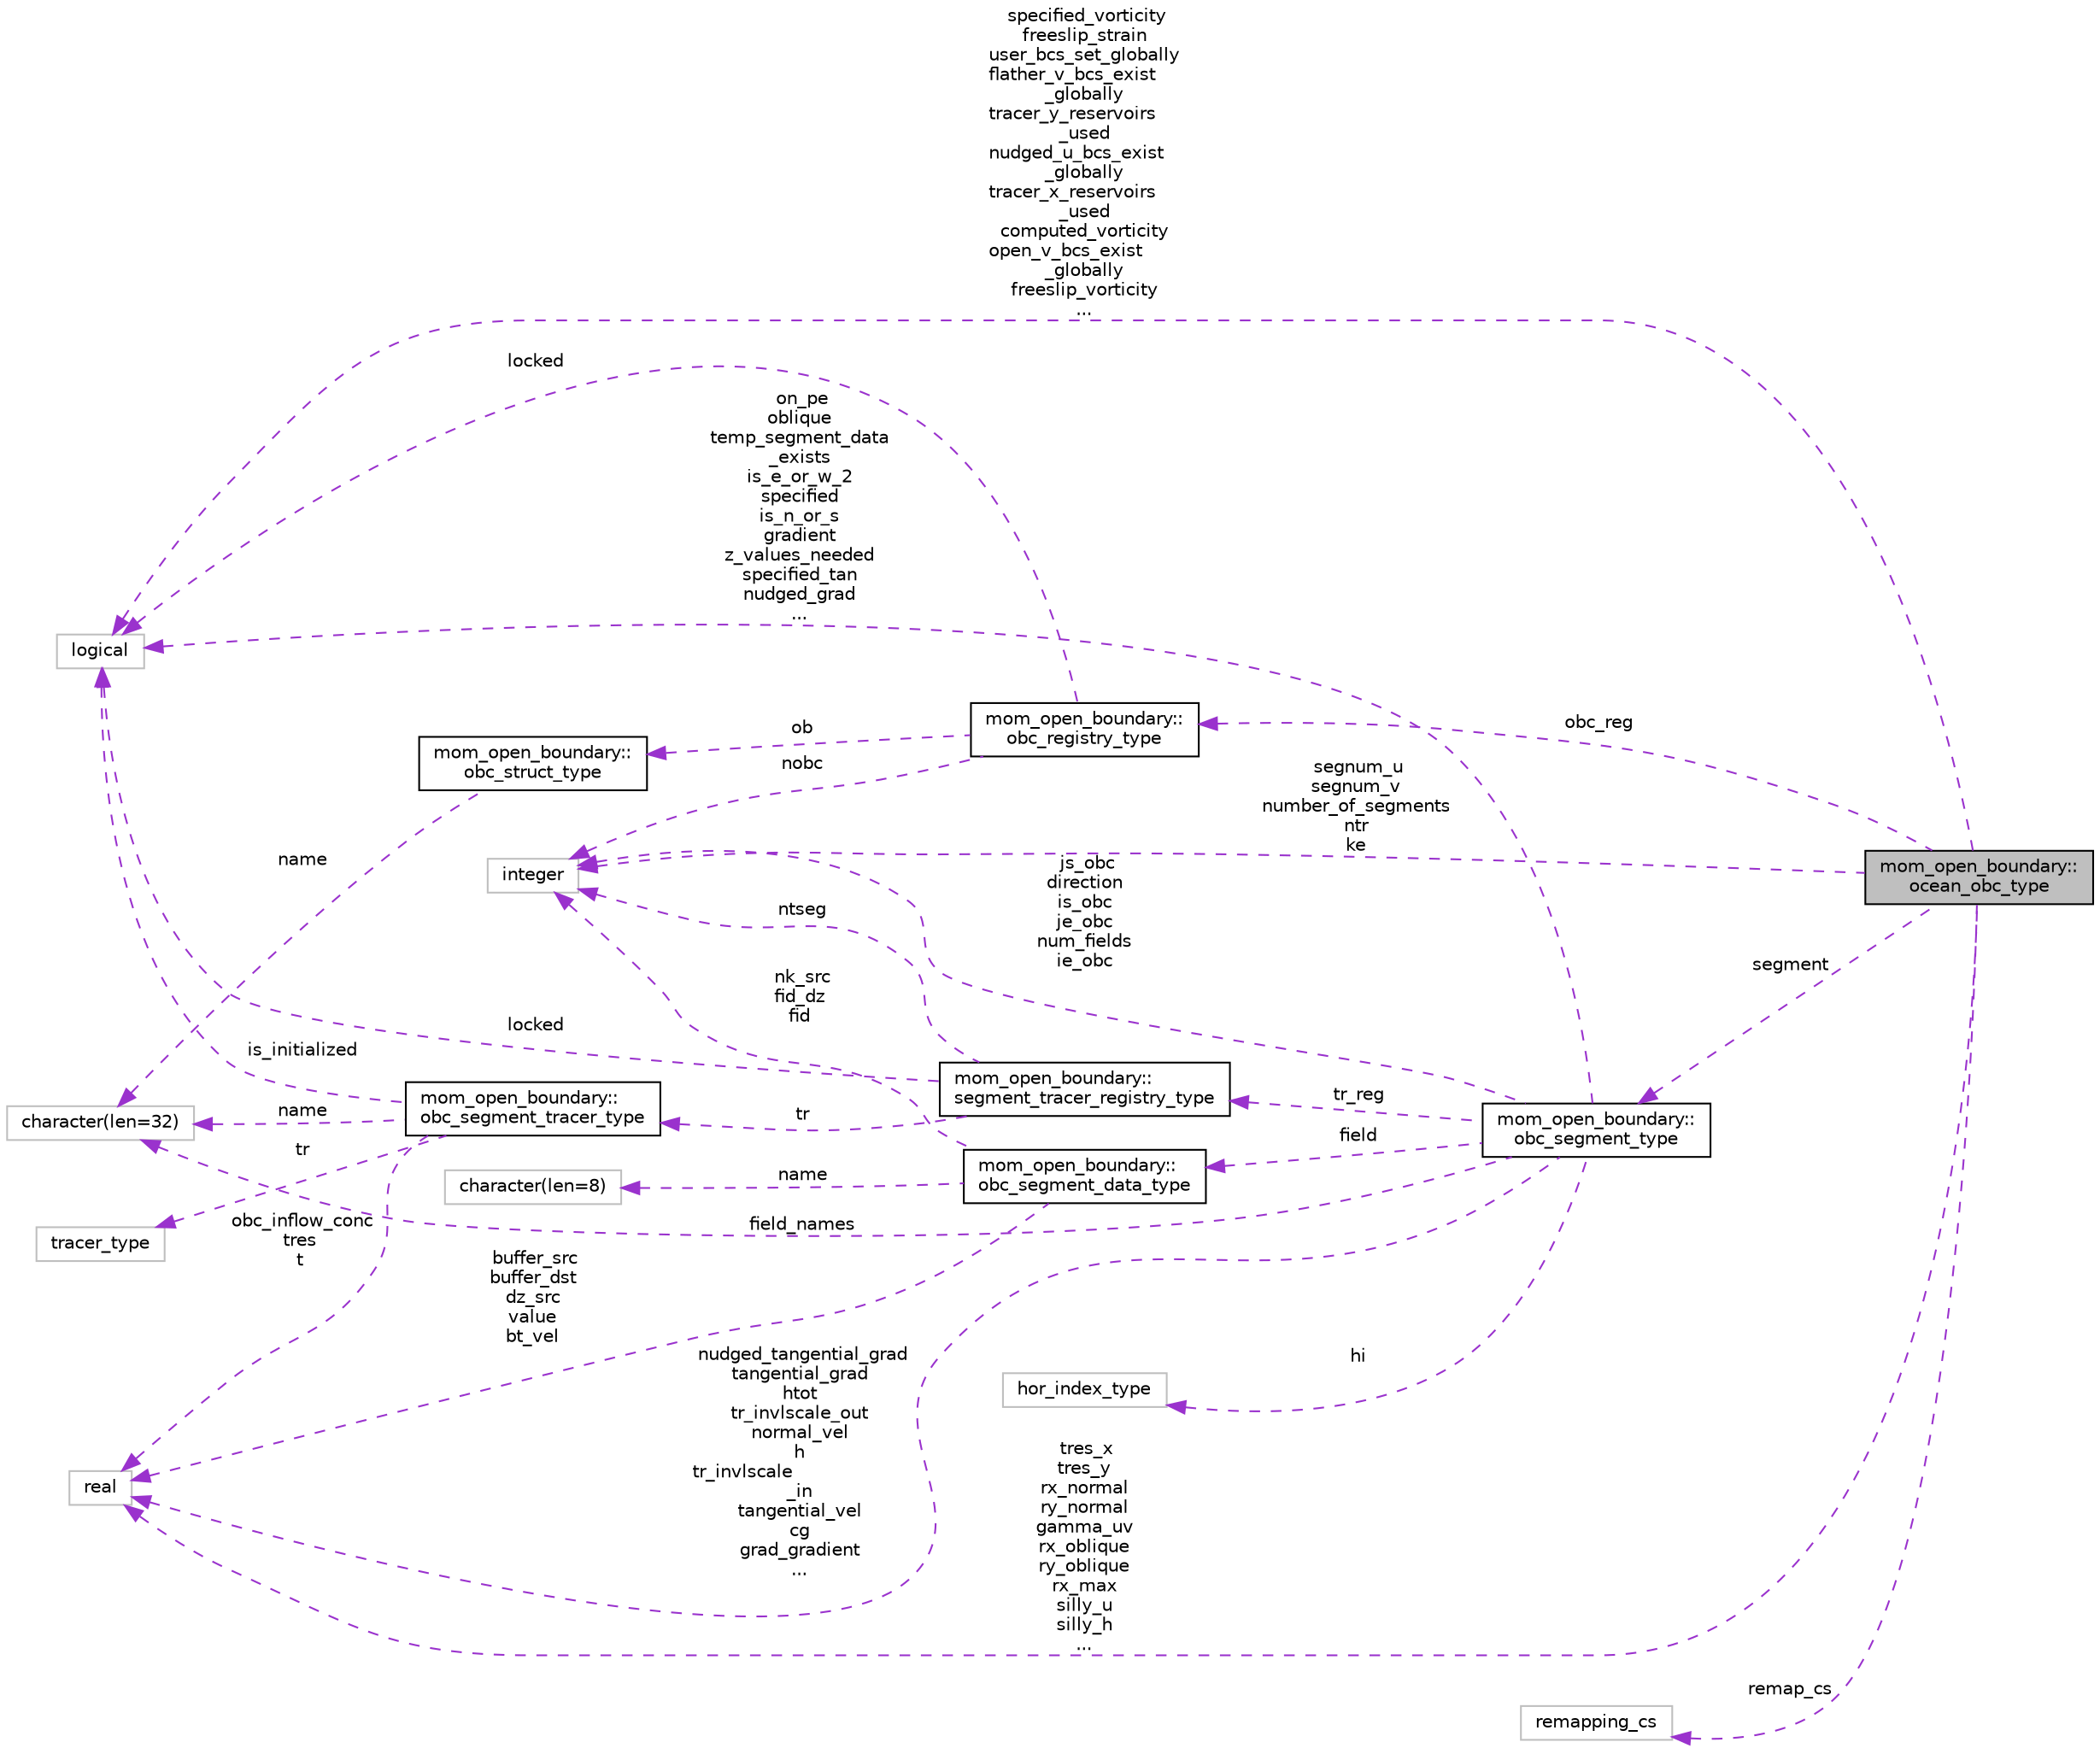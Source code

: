 digraph "mom_open_boundary::ocean_obc_type"
{
 // INTERACTIVE_SVG=YES
 // LATEX_PDF_SIZE
  edge [fontname="Helvetica",fontsize="10",labelfontname="Helvetica",labelfontsize="10"];
  node [fontname="Helvetica",fontsize="10",shape=record];
  rankdir="LR";
  Node1 [label="mom_open_boundary::\locean_obc_type",height=0.2,width=0.4,color="black", fillcolor="grey75", style="filled", fontcolor="black",tooltip="Open-boundary data."];
  Node2 -> Node1 [dir="back",color="darkorchid3",fontsize="10",style="dashed",label=" obc_reg" ,fontname="Helvetica"];
  Node2 [label="mom_open_boundary::\lobc_registry_type",height=0.2,width=0.4,color="black", fillcolor="white", style="filled",URL="$structmom__open__boundary_1_1obc__registry__type.html",tooltip="Type to carry basic OBC information needed for updating values."];
  Node3 -> Node2 [dir="back",color="darkorchid3",fontsize="10",style="dashed",label=" locked" ,fontname="Helvetica"];
  Node3 [label="logical",height=0.2,width=0.4,color="grey75", fillcolor="white", style="filled",tooltip=" "];
  Node4 -> Node2 [dir="back",color="darkorchid3",fontsize="10",style="dashed",label=" ob" ,fontname="Helvetica"];
  Node4 [label="mom_open_boundary::\lobc_struct_type",height=0.2,width=0.4,color="black", fillcolor="white", style="filled",URL="$structmom__open__boundary_1_1obc__struct__type.html",tooltip="Type to carry something (what] for the OBC registry."];
  Node5 -> Node4 [dir="back",color="darkorchid3",fontsize="10",style="dashed",label=" name" ,fontname="Helvetica"];
  Node5 [label="character(len=32)",height=0.2,width=0.4,color="grey75", fillcolor="white", style="filled",tooltip=" "];
  Node6 -> Node2 [dir="back",color="darkorchid3",fontsize="10",style="dashed",label=" nobc" ,fontname="Helvetica"];
  Node6 [label="integer",height=0.2,width=0.4,color="grey75", fillcolor="white", style="filled",tooltip=" "];
  Node3 -> Node1 [dir="back",color="darkorchid3",fontsize="10",style="dashed",label=" specified_vorticity\nfreeslip_strain\nuser_bcs_set_globally\nflather_v_bcs_exist\l_globally\ntracer_y_reservoirs\l_used\nnudged_u_bcs_exist\l_globally\ntracer_x_reservoirs\l_used\ncomputed_vorticity\nopen_v_bcs_exist\l_globally\nfreeslip_vorticity\n..." ,fontname="Helvetica"];
  Node7 -> Node1 [dir="back",color="darkorchid3",fontsize="10",style="dashed",label=" remap_cs" ,fontname="Helvetica"];
  Node7 [label="remapping_cs",height=0.2,width=0.4,color="grey75", fillcolor="white", style="filled",tooltip=" "];
  Node8 -> Node1 [dir="back",color="darkorchid3",fontsize="10",style="dashed",label=" segment" ,fontname="Helvetica"];
  Node8 [label="mom_open_boundary::\lobc_segment_type",height=0.2,width=0.4,color="black", fillcolor="white", style="filled",URL="$structmom__open__boundary_1_1obc__segment__type.html",tooltip="Open boundary segment data structure."];
  Node3 -> Node8 [dir="back",color="darkorchid3",fontsize="10",style="dashed",label=" on_pe\noblique\ntemp_segment_data\l_exists\nis_e_or_w_2\nspecified\nis_n_or_s\ngradient\nz_values_needed\nspecified_tan\nnudged_grad\n..." ,fontname="Helvetica"];
  Node9 -> Node8 [dir="back",color="darkorchid3",fontsize="10",style="dashed",label=" field" ,fontname="Helvetica"];
  Node9 [label="mom_open_boundary::\lobc_segment_data_type",height=0.2,width=0.4,color="black", fillcolor="white", style="filled",URL="$structmom__open__boundary_1_1obc__segment__data__type.html",tooltip="Open boundary segment data from files (mostly)."];
  Node10 -> Node9 [dir="back",color="darkorchid3",fontsize="10",style="dashed",label=" name" ,fontname="Helvetica"];
  Node10 [label="character(len=8)",height=0.2,width=0.4,color="grey75", fillcolor="white", style="filled",tooltip=" "];
  Node11 -> Node9 [dir="back",color="darkorchid3",fontsize="10",style="dashed",label=" buffer_src\nbuffer_dst\ndz_src\nvalue\nbt_vel" ,fontname="Helvetica"];
  Node11 [label="real",height=0.2,width=0.4,color="grey75", fillcolor="white", style="filled",tooltip=" "];
  Node6 -> Node9 [dir="back",color="darkorchid3",fontsize="10",style="dashed",label=" nk_src\nfid_dz\nfid" ,fontname="Helvetica"];
  Node5 -> Node8 [dir="back",color="darkorchid3",fontsize="10",style="dashed",label=" field_names" ,fontname="Helvetica"];
  Node11 -> Node8 [dir="back",color="darkorchid3",fontsize="10",style="dashed",label=" nudged_tangential_grad\ntangential_grad\nhtot\ntr_invlscale_out\nnormal_vel\nh\ntr_invlscale\l_in\ntangential_vel\ncg\ngrad_gradient\n..." ,fontname="Helvetica"];
  Node6 -> Node8 [dir="back",color="darkorchid3",fontsize="10",style="dashed",label=" js_obc\ndirection\nis_obc\nje_obc\nnum_fields\nie_obc" ,fontname="Helvetica"];
  Node12 -> Node8 [dir="back",color="darkorchid3",fontsize="10",style="dashed",label=" hi" ,fontname="Helvetica"];
  Node12 [label="hor_index_type",height=0.2,width=0.4,color="grey75", fillcolor="white", style="filled",tooltip=" "];
  Node13 -> Node8 [dir="back",color="darkorchid3",fontsize="10",style="dashed",label=" tr_reg" ,fontname="Helvetica"];
  Node13 [label="mom_open_boundary::\lsegment_tracer_registry_type",height=0.2,width=0.4,color="black", fillcolor="white", style="filled",URL="$structmom__open__boundary_1_1segment__tracer__registry__type.html",tooltip="Registry type for tracers on segments."];
  Node3 -> Node13 [dir="back",color="darkorchid3",fontsize="10",style="dashed",label=" locked" ,fontname="Helvetica"];
  Node14 -> Node13 [dir="back",color="darkorchid3",fontsize="10",style="dashed",label=" tr" ,fontname="Helvetica"];
  Node14 [label="mom_open_boundary::\lobc_segment_tracer_type",height=0.2,width=0.4,color="black", fillcolor="white", style="filled",URL="$structmom__open__boundary_1_1obc__segment__tracer__type.html",tooltip="Tracer on OBC segment data structure, for putting into a segment tracer registry."];
  Node3 -> Node14 [dir="back",color="darkorchid3",fontsize="10",style="dashed",label=" is_initialized" ,fontname="Helvetica"];
  Node15 -> Node14 [dir="back",color="darkorchid3",fontsize="10",style="dashed",label=" tr" ,fontname="Helvetica"];
  Node15 [label="tracer_type",height=0.2,width=0.4,color="grey75", fillcolor="white", style="filled",tooltip=" "];
  Node5 -> Node14 [dir="back",color="darkorchid3",fontsize="10",style="dashed",label=" name" ,fontname="Helvetica"];
  Node11 -> Node14 [dir="back",color="darkorchid3",fontsize="10",style="dashed",label=" obc_inflow_conc\ntres\nt" ,fontname="Helvetica"];
  Node6 -> Node13 [dir="back",color="darkorchid3",fontsize="10",style="dashed",label=" ntseg" ,fontname="Helvetica"];
  Node11 -> Node1 [dir="back",color="darkorchid3",fontsize="10",style="dashed",label=" tres_x\ntres_y\nrx_normal\nry_normal\ngamma_uv\nrx_oblique\nry_oblique\nrx_max\nsilly_u\nsilly_h\n..." ,fontname="Helvetica"];
  Node6 -> Node1 [dir="back",color="darkorchid3",fontsize="10",style="dashed",label=" segnum_u\nsegnum_v\nnumber_of_segments\nntr\nke" ,fontname="Helvetica"];
}
